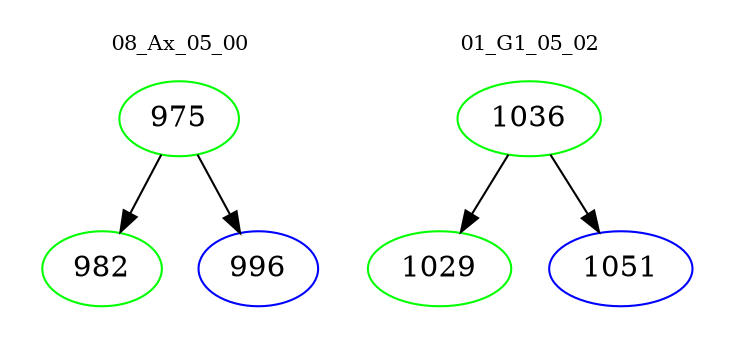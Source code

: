 digraph{
subgraph cluster_0 {
color = white
label = "08_Ax_05_00";
fontsize=10;
T0_975 [label="975", color="green"]
T0_975 -> T0_982 [color="black"]
T0_982 [label="982", color="green"]
T0_975 -> T0_996 [color="black"]
T0_996 [label="996", color="blue"]
}
subgraph cluster_1 {
color = white
label = "01_G1_05_02";
fontsize=10;
T1_1036 [label="1036", color="green"]
T1_1036 -> T1_1029 [color="black"]
T1_1029 [label="1029", color="green"]
T1_1036 -> T1_1051 [color="black"]
T1_1051 [label="1051", color="blue"]
}
}
